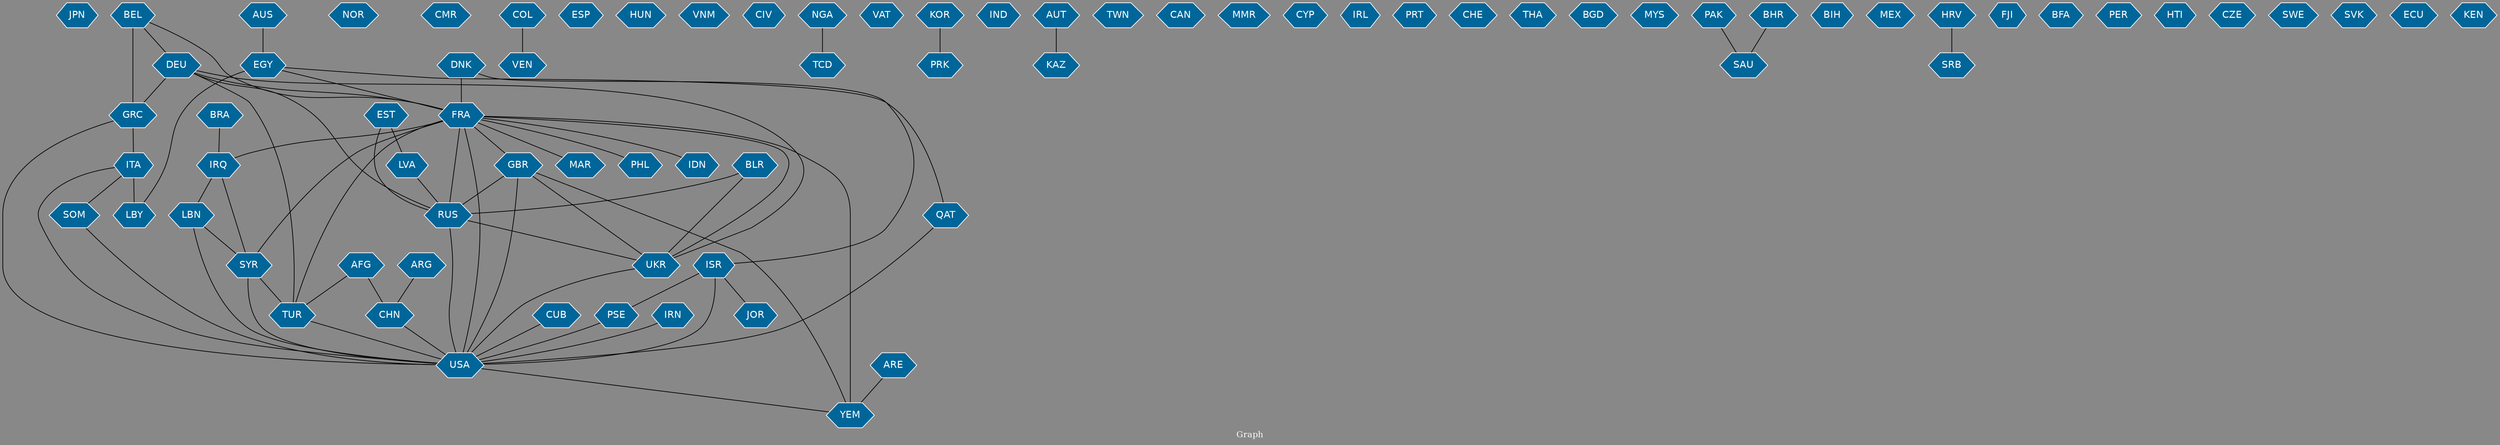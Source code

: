 // Countries together in item graph
graph {
	graph [bgcolor="#888888" fontcolor=white fontsize=12 label="Graph" outputorder=edgesfirst overlap=prism]
	node [color=white fillcolor="#006699" fontcolor=white fontname=Helvetica shape=hexagon style=filled]
	edge [arrowhead=open color=black fontcolor=white fontname=Courier fontsize=12]
		JPN [label=JPN]
		GRC [label=GRC]
		IDN [label=IDN]
		FRA [label=FRA]
		SYR [label=SYR]
		TUR [label=TUR]
		YEM [label=YEM]
		CUB [label=CUB]
		USA [label=USA]
		AFG [label=AFG]
		JOR [label=JOR]
		MAR [label=MAR]
		DEU [label=DEU]
		NOR [label=NOR]
		ITA [label=ITA]
		UKR [label=UKR]
		BLR [label=BLR]
		CHN [label=CHN]
		EGY [label=EGY]
		CMR [label=CMR]
		PHL [label=PHL]
		RUS [label=RUS]
		DNK [label=DNK]
		VEN [label=VEN]
		COL [label=COL]
		BEL [label=BEL]
		ISR [label=ISR]
		ESP [label=ESP]
		LBY [label=LBY]
		HUN [label=HUN]
		VNM [label=VNM]
		IRQ [label=IRQ]
		CIV [label=CIV]
		TCD [label=TCD]
		NGA [label=NGA]
		VAT [label=VAT]
		KOR [label=KOR]
		BRA [label=BRA]
		LBN [label=LBN]
		EST [label=EST]
		LVA [label=LVA]
		GBR [label=GBR]
		IRN [label=IRN]
		IND [label=IND]
		ARG [label=ARG]
		KAZ [label=KAZ]
		AUT [label=AUT]
		TWN [label=TWN]
		CAN [label=CAN]
		MMR [label=MMR]
		CYP [label=CYP]
		AUS [label=AUS]
		IRL [label=IRL]
		PRK [label=PRK]
		PRT [label=PRT]
		CHE [label=CHE]
		THA [label=THA]
		BGD [label=BGD]
		MYS [label=MYS]
		PSE [label=PSE]
		SOM [label=SOM]
		QAT [label=QAT]
		SAU [label=SAU]
		PAK [label=PAK]
		BIH [label=BIH]
		MEX [label=MEX]
		ARE [label=ARE]
		SRB [label=SRB]
		HRV [label=HRV]
		FJI [label=FJI]
		BFA [label=BFA]
		PER [label=PER]
		HTI [label=HTI]
		CZE [label=CZE]
		SWE [label=SWE]
		SVK [label=SVK]
		BHR [label=BHR]
		ECU [label=ECU]
		KEN [label=KEN]
			FRA -- IDN [weight=3]
			GRC -- ITA [weight=2]
			SYR -- USA [weight=7]
			DEU -- UKR [weight=7]
			KOR -- PRK [weight=2]
			AUT -- KAZ [weight=1]
			SYR -- TUR [weight=4]
			DEU -- RUS [weight=4]
			FRA -- GBR [weight=2]
			EGY -- QAT [weight=1]
			CHN -- USA [weight=1]
			GRC -- USA [weight=3]
			FRA -- USA [weight=2]
			ITA -- LBY [weight=5]
			AFG -- CHN [weight=1]
			PSE -- USA [weight=1]
			DEU -- FRA [weight=3]
			GBR -- YEM [weight=2]
			ITA -- SOM [weight=1]
			LBN -- USA [weight=1]
			LVA -- RUS [weight=1]
			FRA -- IRQ [weight=4]
			BLR -- RUS [weight=2]
			ISR -- PSE [weight=4]
			EST -- LVA [weight=1]
			ARG -- CHN [weight=1]
			DEU -- GRC [weight=16]
			ISR -- JOR [weight=2]
			FRA -- MAR [weight=1]
			COL -- VEN [weight=1]
			IRQ -- LBN [weight=1]
			DEU -- TUR [weight=1]
			FRA -- SYR [weight=8]
			GBR -- UKR [weight=3]
			BHR -- SAU [weight=1]
			AFG -- TUR [weight=1]
			BLR -- UKR [weight=16]
			FRA -- PHL [weight=1]
			USA -- YEM [weight=3]
			BRA -- IRQ [weight=1]
			RUS -- USA [weight=1]
			SOM -- USA [weight=1]
			BEL -- GRC [weight=9]
			LBN -- SYR [weight=1]
			UKR -- USA [weight=4]
			RUS -- UKR [weight=24]
			ITA -- USA [weight=2]
			BEL -- FRA [weight=2]
			IRQ -- SYR [weight=1]
			PAK -- SAU [weight=1]
			IRN -- USA [weight=3]
			CUB -- USA [weight=1]
			GBR -- RUS [weight=1]
			DNK -- ISR [weight=1]
			DNK -- FRA [weight=7]
			ISR -- USA [weight=2]
			FRA -- YEM [weight=7]
			HRV -- SRB [weight=3]
			EST -- RUS [weight=1]
			FRA -- RUS [weight=7]
			FRA -- TUR [weight=1]
			EGY -- LBY [weight=8]
			TUR -- USA [weight=2]
			ARE -- YEM [weight=2]
			FRA -- UKR [weight=9]
			NGA -- TCD [weight=1]
			GBR -- USA [weight=3]
			BEL -- DEU [weight=4]
			EGY -- FRA [weight=1]
			QAT -- USA [weight=1]
			AUS -- EGY [weight=2]
}